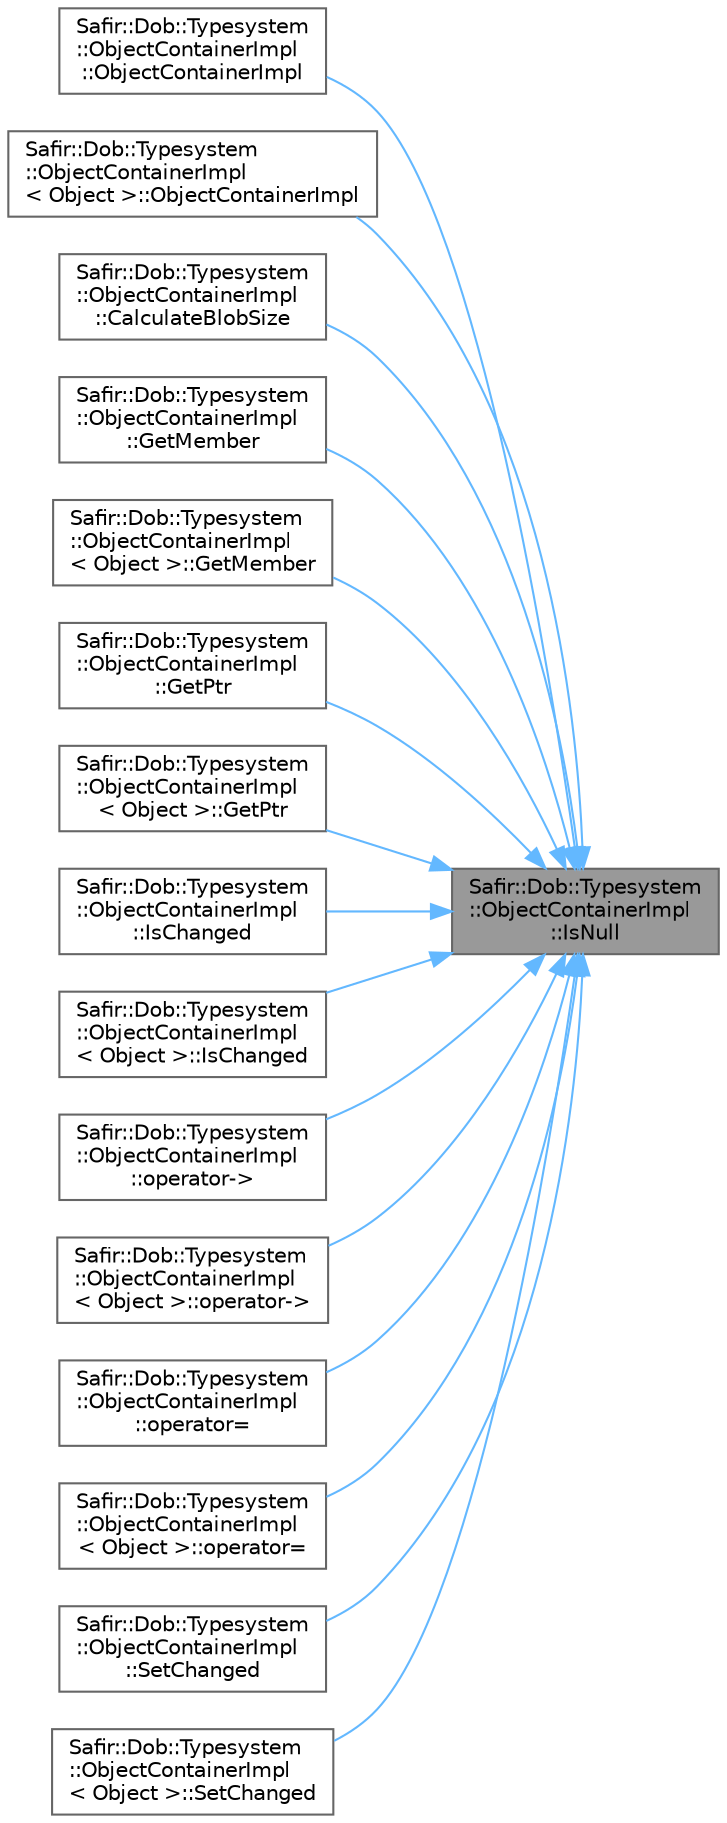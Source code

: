 digraph "Safir::Dob::Typesystem::ObjectContainerImpl::IsNull"
{
 // LATEX_PDF_SIZE
  bgcolor="transparent";
  edge [fontname=Helvetica,fontsize=10,labelfontname=Helvetica,labelfontsize=10];
  node [fontname=Helvetica,fontsize=10,shape=box,height=0.2,width=0.4];
  rankdir="RL";
  Node1 [label="Safir::Dob::Typesystem\l::ObjectContainerImpl\l::IsNull",height=0.2,width=0.4,color="gray40", fillcolor="grey60", style="filled", fontcolor="black",tooltip="Is the container set to null?"];
  Node1 -> Node2 [dir="back",color="steelblue1",style="solid"];
  Node2 [label="Safir::Dob::Typesystem\l::ObjectContainerImpl\l::ObjectContainerImpl",height=0.2,width=0.4,color="grey40", fillcolor="white", style="filled",URL="$a01507.html#ab5261580ea8999538af6f7beb1678970",tooltip="Copy constructor."];
  Node1 -> Node3 [dir="back",color="steelblue1",style="solid"];
  Node3 [label="Safir::Dob::Typesystem\l::ObjectContainerImpl\l\< Object \>::ObjectContainerImpl",height=0.2,width=0.4,color="grey40", fillcolor="white", style="filled",URL="$a01511.html#ad81005d58a3035d1b569f7942b05cf2d",tooltip="Copy constructor."];
  Node1 -> Node4 [dir="back",color="steelblue1",style="solid"];
  Node4 [label="Safir::Dob::Typesystem\l::ObjectContainerImpl\l::CalculateBlobSize",height=0.2,width=0.4,color="grey40", fillcolor="white", style="filled",URL="$a01507.html#a09fac7392e38a41792cca8dcbbc30c7b",tooltip="Calculate the size of the blob-serialized form of the contained object."];
  Node1 -> Node5 [dir="back",color="steelblue1",style="solid"];
  Node5 [label="Safir::Dob::Typesystem\l::ObjectContainerImpl\l::GetMember",height=0.2,width=0.4,color="grey40", fillcolor="white", style="filled",URL="$a01507.html#a621578889f3c975db72bbb1a61554261",tooltip="Get a reference to a member container from an object."];
  Node1 -> Node6 [dir="back",color="steelblue1",style="solid"];
  Node6 [label="Safir::Dob::Typesystem\l::ObjectContainerImpl\l\< Object \>::GetMember",height=0.2,width=0.4,color="grey40", fillcolor="white", style="filled",URL="$a01511.html#a395e1983612a0cc79403e9b3f9d88953",tooltip="Get a reference to a member container from an object."];
  Node1 -> Node7 [dir="back",color="steelblue1",style="solid"];
  Node7 [label="Safir::Dob::Typesystem\l::ObjectContainerImpl\l::GetPtr",height=0.2,width=0.4,color="grey40", fillcolor="white", style="filled",URL="$a01507.html#aa124d8919bfe8beec076c3a284298e96",tooltip="Get the smart pointer from the container."];
  Node1 -> Node8 [dir="back",color="steelblue1",style="solid"];
  Node8 [label="Safir::Dob::Typesystem\l::ObjectContainerImpl\l\< Object \>::GetPtr",height=0.2,width=0.4,color="grey40", fillcolor="white", style="filled",URL="$a01511.html#a168e26b6b3bc8c0d17ab184ca5bd301c",tooltip="Get the smart pointer from the container."];
  Node1 -> Node9 [dir="back",color="steelblue1",style="solid"];
  Node9 [label="Safir::Dob::Typesystem\l::ObjectContainerImpl\l::IsChanged",height=0.2,width=0.4,color="grey40", fillcolor="white", style="filled",URL="$a01507.html#abc54c705e8c4449d0a1f6939e1a8c8e5",tooltip="Is the change flag set on the container?"];
  Node1 -> Node10 [dir="back",color="steelblue1",style="solid"];
  Node10 [label="Safir::Dob::Typesystem\l::ObjectContainerImpl\l\< Object \>::IsChanged",height=0.2,width=0.4,color="grey40", fillcolor="white", style="filled",URL="$a01511.html#aa333803662ae43e8e5f9f79eb4e1254c",tooltip="Is the change flag set on the container?"];
  Node1 -> Node11 [dir="back",color="steelblue1",style="solid"];
  Node11 [label="Safir::Dob::Typesystem\l::ObjectContainerImpl\l::operator-\>",height=0.2,width=0.4,color="grey40", fillcolor="white", style="filled",URL="$a01507.html#ab0fef9741dc912277dbf4f992cb0c0a1",tooltip="Dereference the smart pointer in the container."];
  Node1 -> Node12 [dir="back",color="steelblue1",style="solid"];
  Node12 [label="Safir::Dob::Typesystem\l::ObjectContainerImpl\l\< Object \>::operator-\>",height=0.2,width=0.4,color="grey40", fillcolor="white", style="filled",URL="$a01511.html#a2656ffba20c135bced33949412e68f6e",tooltip="Dereference the smart pointer in the container."];
  Node1 -> Node13 [dir="back",color="steelblue1",style="solid"];
  Node13 [label="Safir::Dob::Typesystem\l::ObjectContainerImpl\l::operator=",height=0.2,width=0.4,color="grey40", fillcolor="white", style="filled",URL="$a01507.html#aa05a3e9e763dacdfd8ea28d8b07df49c",tooltip="Copy assignment operator."];
  Node1 -> Node14 [dir="back",color="steelblue1",style="solid"];
  Node14 [label="Safir::Dob::Typesystem\l::ObjectContainerImpl\l\< Object \>::operator=",height=0.2,width=0.4,color="grey40", fillcolor="white", style="filled",URL="$a01511.html#a1654c48a9ef1dd8afab0f4a371ca43cd",tooltip="Copy assignment operator."];
  Node1 -> Node15 [dir="back",color="steelblue1",style="solid"];
  Node15 [label="Safir::Dob::Typesystem\l::ObjectContainerImpl\l::SetChanged",height=0.2,width=0.4,color="grey40", fillcolor="white", style="filled",URL="$a01507.html#a2743b197b4d6f7cbae2f8850a66a8fb4",tooltip="Set the containers change flag."];
  Node1 -> Node16 [dir="back",color="steelblue1",style="solid"];
  Node16 [label="Safir::Dob::Typesystem\l::ObjectContainerImpl\l\< Object \>::SetChanged",height=0.2,width=0.4,color="grey40", fillcolor="white", style="filled",URL="$a01511.html#a366a64ce88ea6ded162194371d9d6c02",tooltip="Set the containers change flag."];
}
